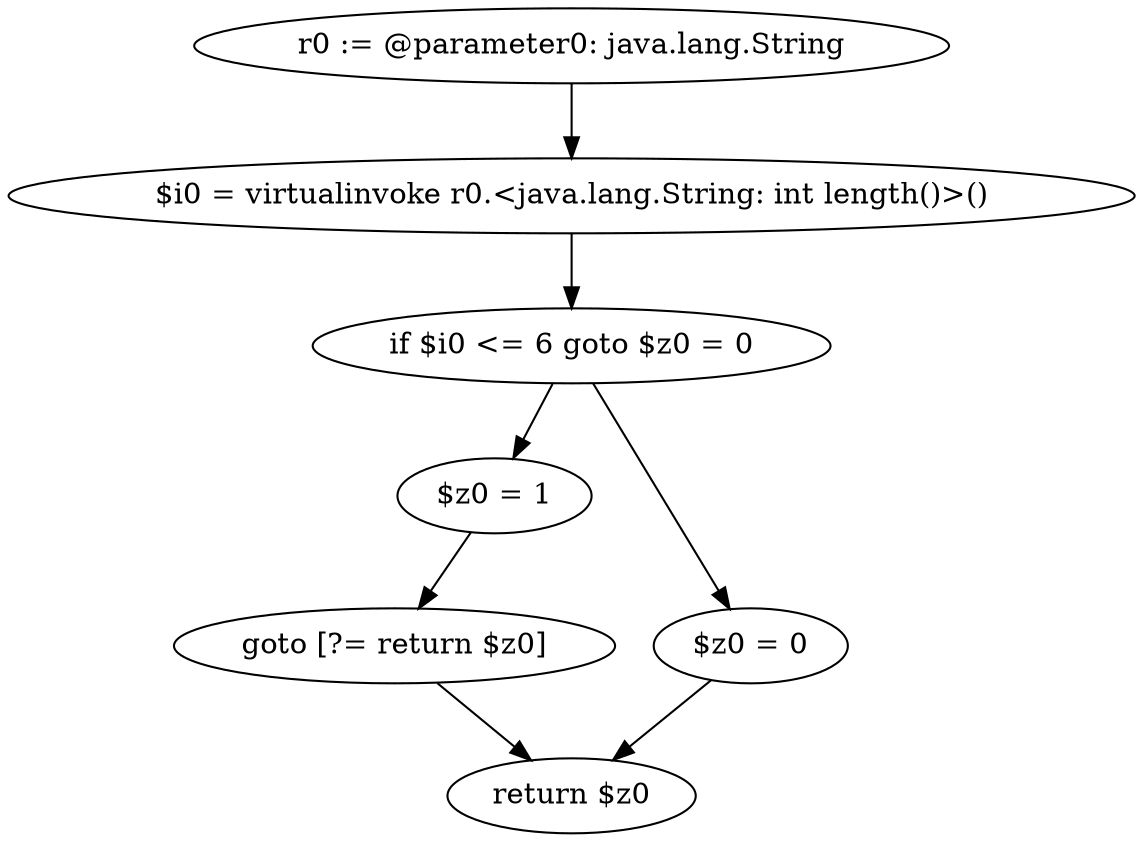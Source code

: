 digraph "unitGraph" {
    "r0 := @parameter0: java.lang.String"
    "$i0 = virtualinvoke r0.<java.lang.String: int length()>()"
    "if $i0 <= 6 goto $z0 = 0"
    "$z0 = 1"
    "goto [?= return $z0]"
    "$z0 = 0"
    "return $z0"
    "r0 := @parameter0: java.lang.String"->"$i0 = virtualinvoke r0.<java.lang.String: int length()>()";
    "$i0 = virtualinvoke r0.<java.lang.String: int length()>()"->"if $i0 <= 6 goto $z0 = 0";
    "if $i0 <= 6 goto $z0 = 0"->"$z0 = 1";
    "if $i0 <= 6 goto $z0 = 0"->"$z0 = 0";
    "$z0 = 1"->"goto [?= return $z0]";
    "goto [?= return $z0]"->"return $z0";
    "$z0 = 0"->"return $z0";
}
